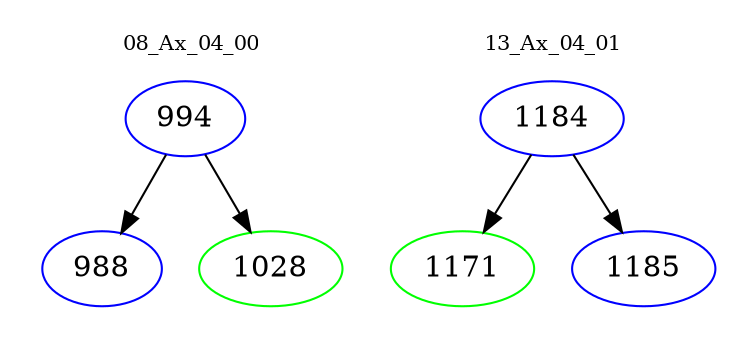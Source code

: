 digraph{
subgraph cluster_0 {
color = white
label = "08_Ax_04_00";
fontsize=10;
T0_994 [label="994", color="blue"]
T0_994 -> T0_988 [color="black"]
T0_988 [label="988", color="blue"]
T0_994 -> T0_1028 [color="black"]
T0_1028 [label="1028", color="green"]
}
subgraph cluster_1 {
color = white
label = "13_Ax_04_01";
fontsize=10;
T1_1184 [label="1184", color="blue"]
T1_1184 -> T1_1171 [color="black"]
T1_1171 [label="1171", color="green"]
T1_1184 -> T1_1185 [color="black"]
T1_1185 [label="1185", color="blue"]
}
}
